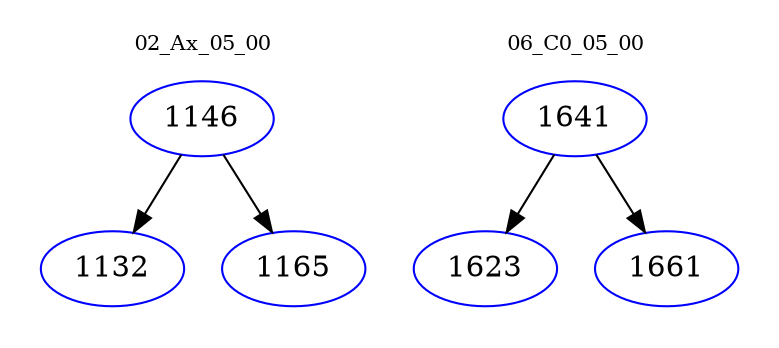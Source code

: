 digraph{
subgraph cluster_0 {
color = white
label = "02_Ax_05_00";
fontsize=10;
T0_1146 [label="1146", color="blue"]
T0_1146 -> T0_1132 [color="black"]
T0_1132 [label="1132", color="blue"]
T0_1146 -> T0_1165 [color="black"]
T0_1165 [label="1165", color="blue"]
}
subgraph cluster_1 {
color = white
label = "06_C0_05_00";
fontsize=10;
T1_1641 [label="1641", color="blue"]
T1_1641 -> T1_1623 [color="black"]
T1_1623 [label="1623", color="blue"]
T1_1641 -> T1_1661 [color="black"]
T1_1661 [label="1661", color="blue"]
}
}
